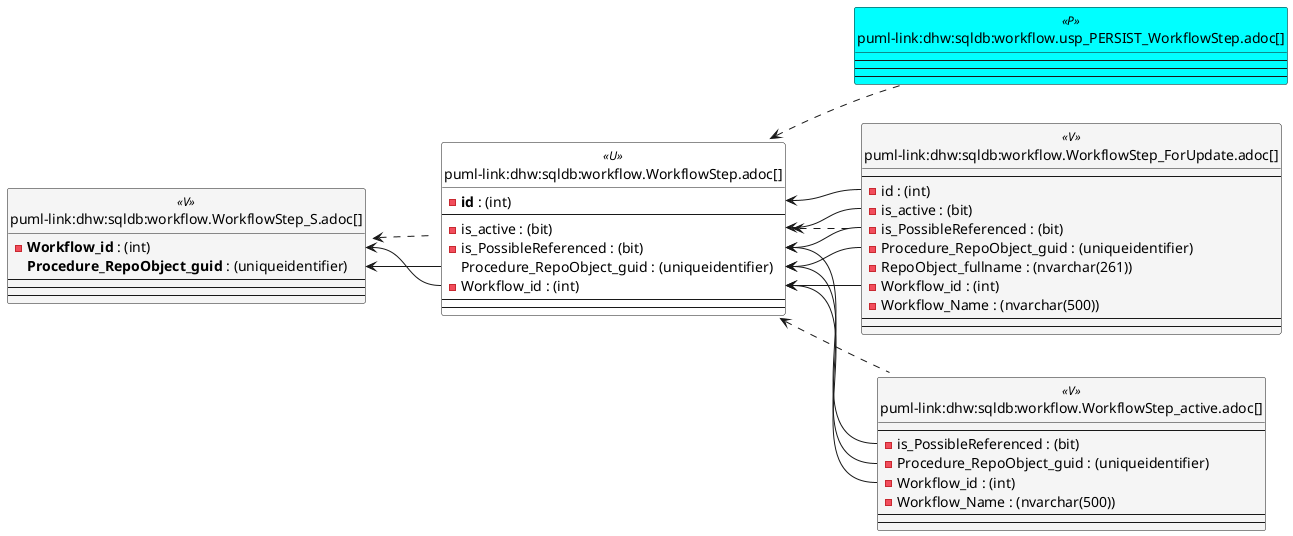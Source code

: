 @startuml
left to right direction
'top to bottom direction
hide circle
'avoide "." issues:
set namespaceSeparator none


skinparam class {
  BackgroundColor White
  BackgroundColor<<FN>> Yellow
  BackgroundColor<<FS>> Yellow
  BackgroundColor<<FT>> LightGray
  BackgroundColor<<IF>> Yellow
  BackgroundColor<<IS>> Yellow
  BackgroundColor<<P>> Aqua
  BackgroundColor<<PC>> Aqua
  BackgroundColor<<SN>> Yellow
  BackgroundColor<<SO>> SlateBlue
  BackgroundColor<<TF>> LightGray
  BackgroundColor<<TR>> Tomato
  BackgroundColor<<U>> White
  BackgroundColor<<V>> WhiteSmoke
  BackgroundColor<<X>> Aqua
  BackgroundColor<<external>> AliceBlue
}


entity "puml-link:dhw:sqldb:workflow.usp_PERSIST_WorkflowStep.adoc[]" as workflow.usp_PERSIST_WorkflowStep << P >> {
  --
  --
  --
}

entity "puml-link:dhw:sqldb:workflow.WorkflowStep.adoc[]" as workflow.WorkflowStep << U >> {
  - **id** : (int)
  --
  - is_active : (bit)
  - is_PossibleReferenced : (bit)
  Procedure_RepoObject_guid : (uniqueidentifier)
  - Workflow_id : (int)
  --
  --
}

entity "puml-link:dhw:sqldb:workflow.WorkflowStep_active.adoc[]" as workflow.WorkflowStep_active << V >> {
  --
  - is_PossibleReferenced : (bit)
  - Procedure_RepoObject_guid : (uniqueidentifier)
  - Workflow_id : (int)
  - Workflow_Name : (nvarchar(500))
  --
  --
}

entity "puml-link:dhw:sqldb:workflow.WorkflowStep_ForUpdate.adoc[]" as workflow.WorkflowStep_ForUpdate << V >> {
  --
  - id : (int)
  - is_active : (bit)
  - is_PossibleReferenced : (bit)
  - Procedure_RepoObject_guid : (uniqueidentifier)
  - RepoObject_fullname : (nvarchar(261))
  - Workflow_id : (int)
  - Workflow_Name : (nvarchar(500))
  --
  --
}

entity "puml-link:dhw:sqldb:workflow.WorkflowStep_S.adoc[]" as workflow.WorkflowStep_S << V >> {
  - **Workflow_id** : (int)
  **Procedure_RepoObject_guid** : (uniqueidentifier)
  --
  --
  --
}

workflow.WorkflowStep <.. workflow.WorkflowStep_active
workflow.WorkflowStep <.. workflow.usp_PERSIST_WorkflowStep
workflow.WorkflowStep <.. workflow.WorkflowStep_ForUpdate
workflow.WorkflowStep_S <.. workflow.WorkflowStep
"workflow.WorkflowStep::id" <-- "workflow.WorkflowStep_ForUpdate::id"
"workflow.WorkflowStep::is_active" <-- "workflow.WorkflowStep_ForUpdate::is_active"
"workflow.WorkflowStep::is_PossibleReferenced" <-- "workflow.WorkflowStep_active::is_PossibleReferenced"
"workflow.WorkflowStep::is_PossibleReferenced" <-- "workflow.WorkflowStep_ForUpdate::is_PossibleReferenced"
"workflow.WorkflowStep::Procedure_RepoObject_guid" <-- "workflow.WorkflowStep_active::Procedure_RepoObject_guid"
"workflow.WorkflowStep::Procedure_RepoObject_guid" <-- "workflow.WorkflowStep_ForUpdate::Procedure_RepoObject_guid"
"workflow.WorkflowStep::Workflow_id" <-- "workflow.WorkflowStep_active::Workflow_id"
"workflow.WorkflowStep::Workflow_id" <-- "workflow.WorkflowStep_ForUpdate::Workflow_id"
"workflow.WorkflowStep_S::Procedure_RepoObject_guid" <-- "workflow.WorkflowStep::Procedure_RepoObject_guid"
"workflow.WorkflowStep_S::Workflow_id" <-- "workflow.WorkflowStep::Workflow_id"
@enduml

